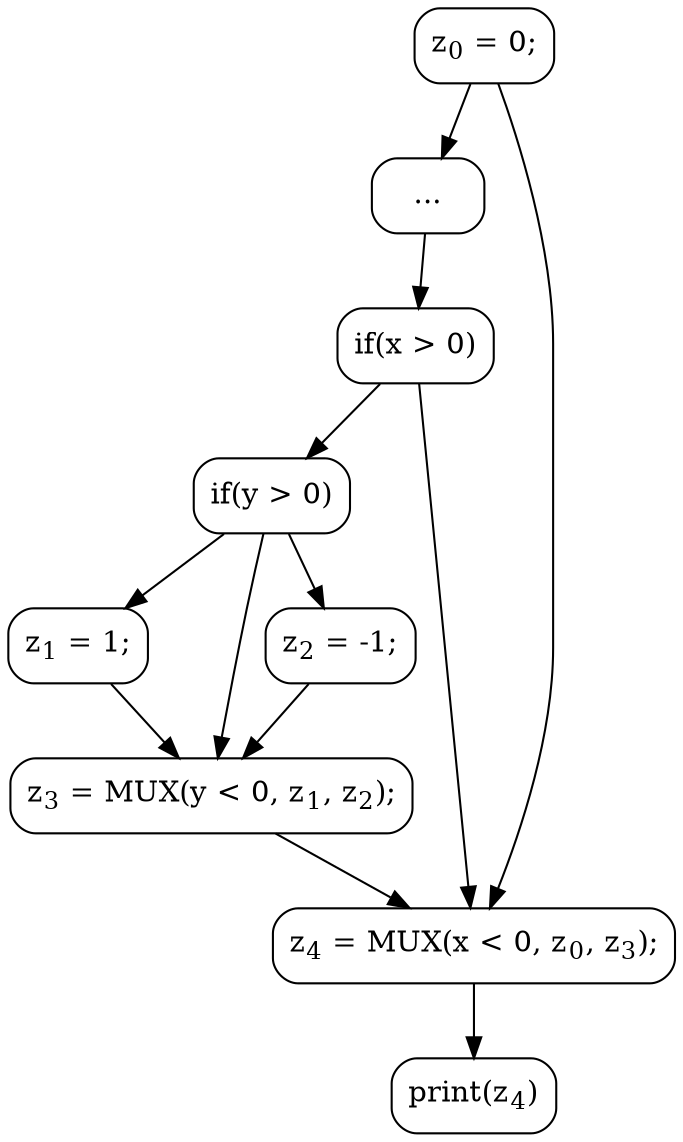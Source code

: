 digraph G {

	node [style=rounded,shape=box]

	b0 -> b1
	b1 -> b2
	b2 -> b3
	b3 -> b4
	b3 -> b6
	b3 -> b5
	b5 -> b6
	b4 -> b6
	b6 -> b7
	b2 -> b7
	b7 -> b8
	b0 -> b7
	
	b0 [label=<z<SUB>0</SUB> = 0;>];
	b1 [label="..."];
	b2 [label="if(x > 0)"];
	b3 [label="if(y > 0)"];
	b4 [label=<z<SUB>1</SUB> = 1;>];
	b5 [label=<z<SUB>2</SUB> = -1;>];
	b6 [label=<z<SUB>3</SUB> = MUX(y &lt; 0, z<SUB>1</SUB>, z<SUB>2</SUB>);>];
	b7 [label=<z<SUB>4</SUB> = MUX(x &lt; 0, z<SUB>0</SUB>, z<SUB>3</SUB>);>];
	b8 [label=<print(z<SUB>4</SUB>)>];
}
